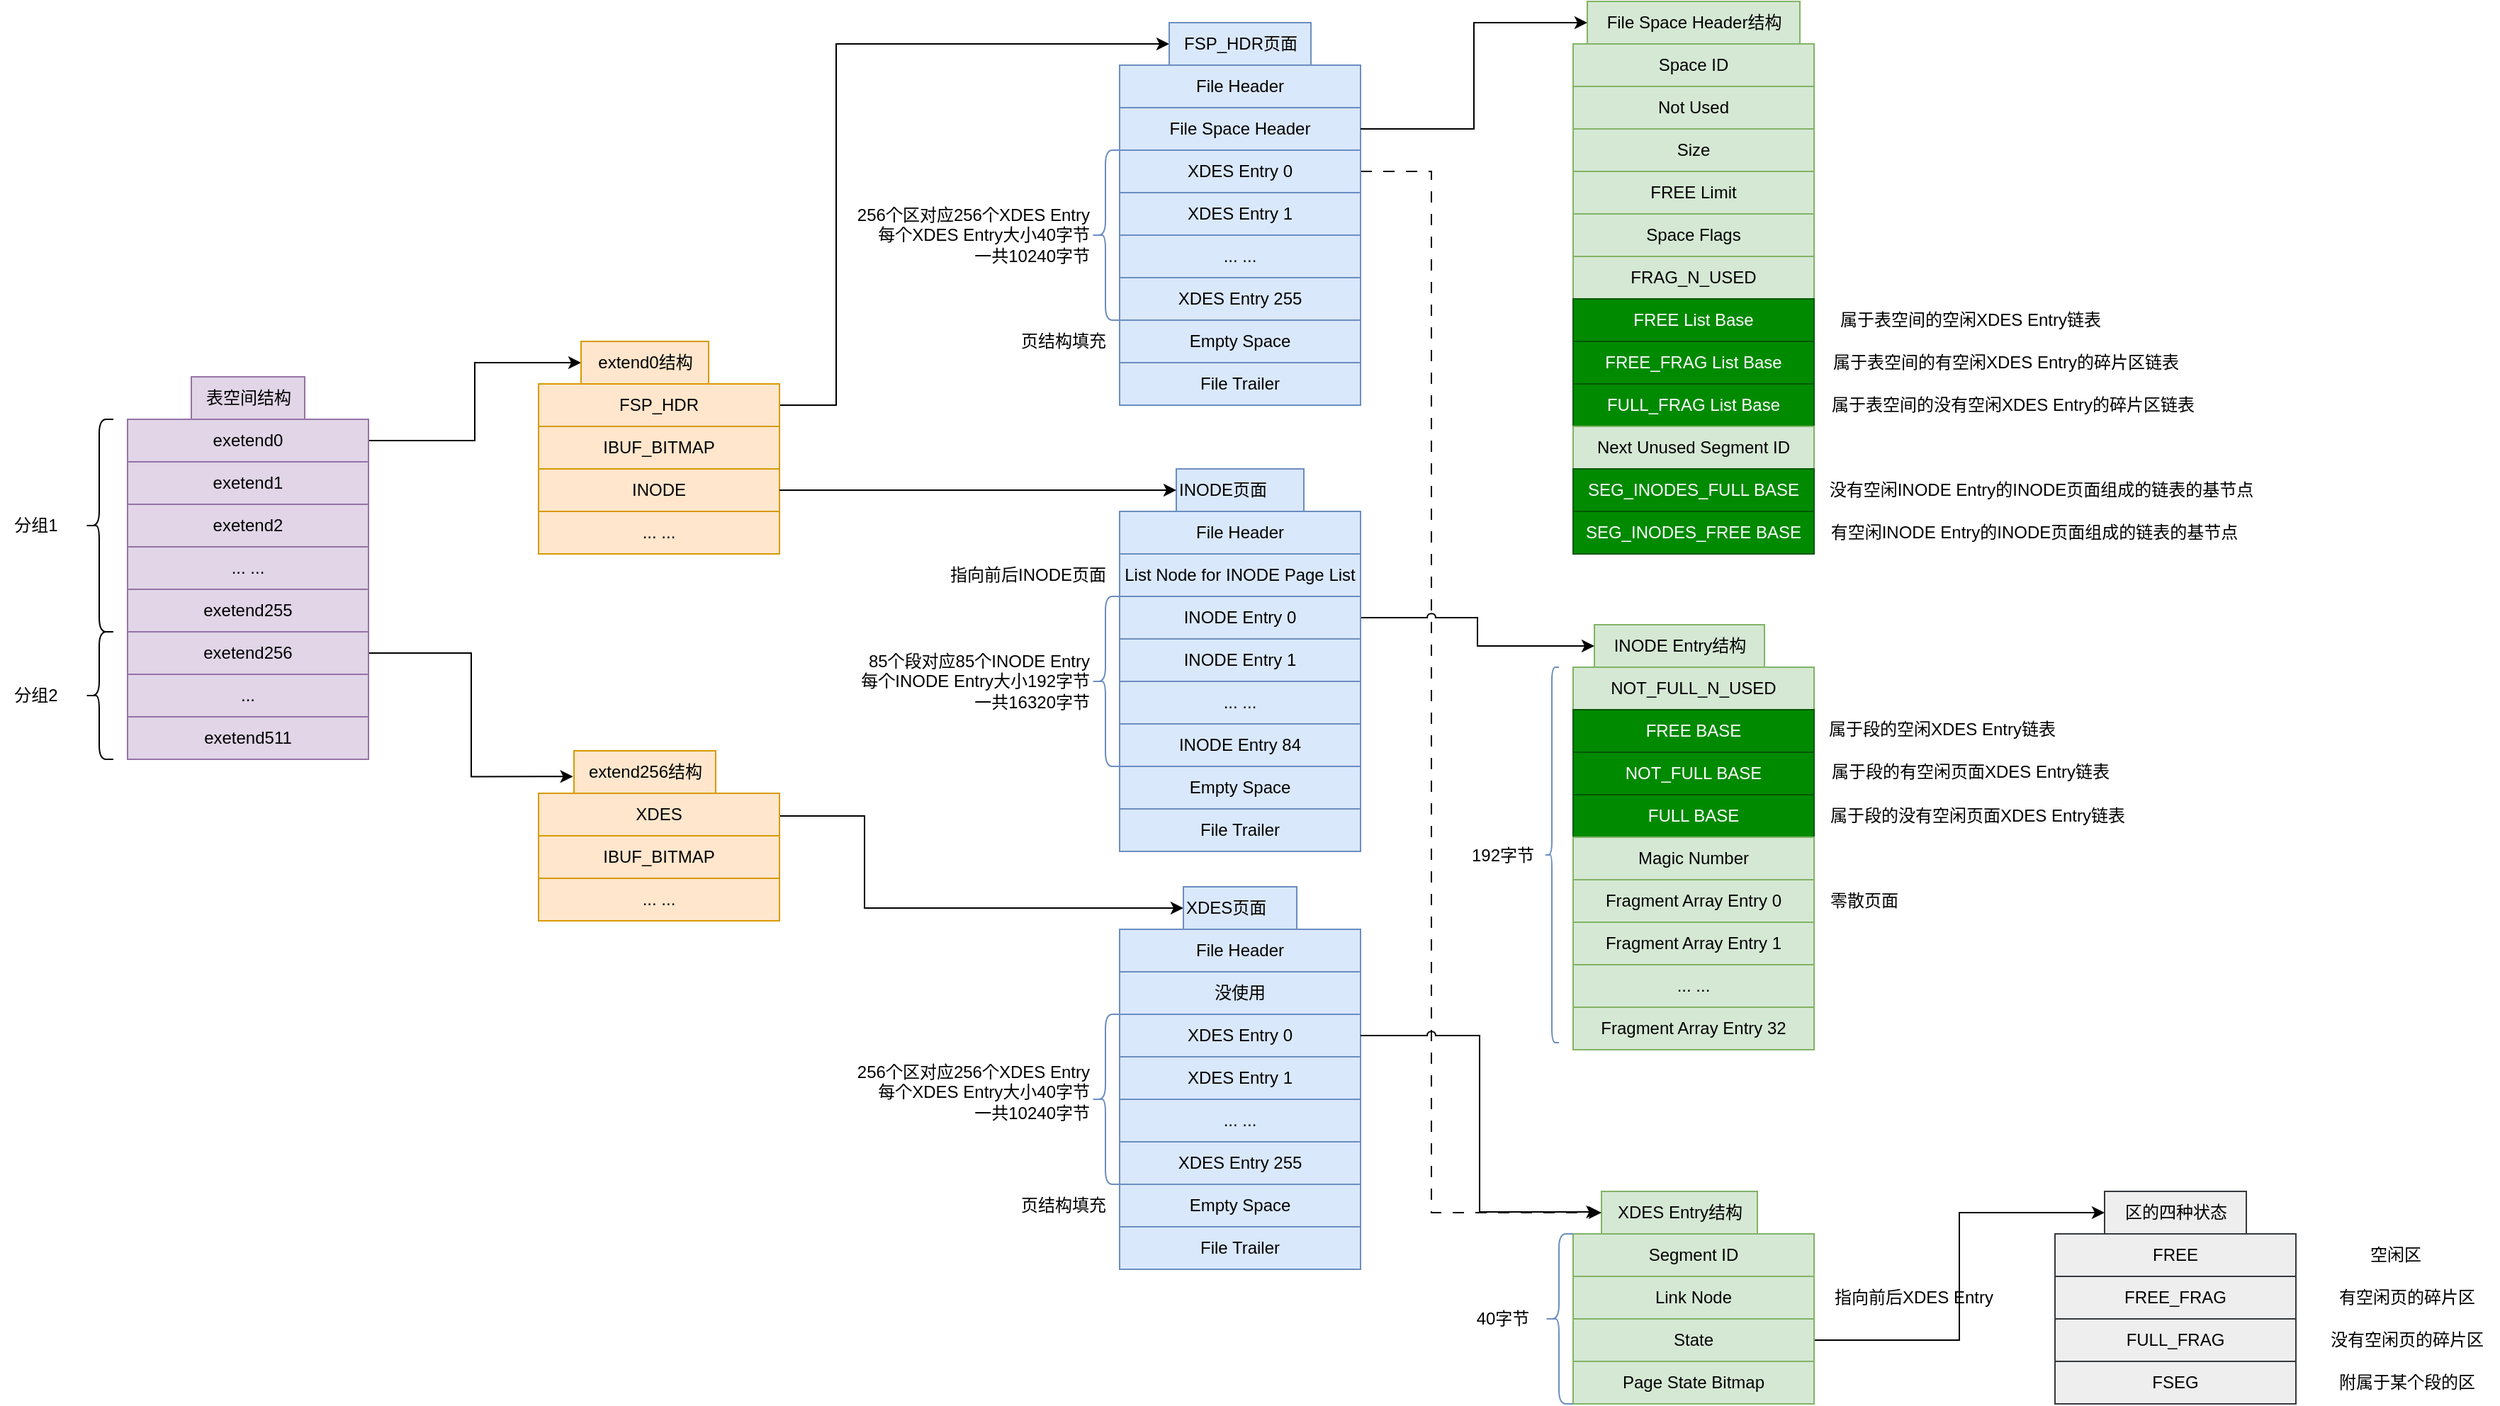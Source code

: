 <mxfile version="28.0.4">
  <diagram name="第 1 页" id="rgwFNiHghhANI89tVdpM">
    <mxGraphModel dx="1570" dy="1725" grid="1" gridSize="10" guides="1" tooltips="1" connect="1" arrows="1" fold="1" page="1" pageScale="1" pageWidth="827" pageHeight="1169" math="0" shadow="0">
      <root>
        <mxCell id="0" />
        <mxCell id="1" parent="0" />
        <mxCell id="EhMjkwyOG2z3wr5U3yRt-1" value="" style="edgeStyle=elbowEdgeStyle;rounded=0;orthogonalLoop=1;jettySize=auto;html=1;" edge="1" parent="1" source="EhMjkwyOG2z3wr5U3yRt-2" target="EhMjkwyOG2z3wr5U3yRt-20">
          <mxGeometry relative="1" as="geometry">
            <mxPoint x="780" y="210" as="targetPoint" />
          </mxGeometry>
        </mxCell>
        <mxCell id="EhMjkwyOG2z3wr5U3yRt-2" value="&lt;font&gt;exetend0&lt;/font&gt;" style="rounded=0;whiteSpace=wrap;html=1;hachureGap=4;fontFamily=Helvetica;labelBackgroundColor=none;fillColor=#e1d5e7;strokeColor=#9673a6;" vertex="1" parent="1">
          <mxGeometry x="520" y="230" width="170" height="30" as="geometry" />
        </mxCell>
        <mxCell id="EhMjkwyOG2z3wr5U3yRt-3" value="exetend1" style="rounded=0;whiteSpace=wrap;html=1;hachureGap=4;fontFamily=Helvetica;labelBackgroundColor=none;fillColor=#e1d5e7;strokeColor=#9673a6;" vertex="1" parent="1">
          <mxGeometry x="520" y="260" width="170" height="30" as="geometry" />
        </mxCell>
        <mxCell id="EhMjkwyOG2z3wr5U3yRt-4" value="exetend2" style="rounded=0;whiteSpace=wrap;html=1;hachureGap=4;fontFamily=Helvetica;labelBackgroundColor=none;fillColor=#e1d5e7;strokeColor=#9673a6;" vertex="1" parent="1">
          <mxGeometry x="520" y="290" width="170" height="30" as="geometry" />
        </mxCell>
        <mxCell id="EhMjkwyOG2z3wr5U3yRt-5" value="... ..." style="rounded=0;whiteSpace=wrap;html=1;hachureGap=4;fontFamily=Helvetica;labelBackgroundColor=none;fillColor=#e1d5e7;strokeColor=#9673a6;" vertex="1" parent="1">
          <mxGeometry x="520" y="320" width="170" height="30" as="geometry" />
        </mxCell>
        <mxCell id="EhMjkwyOG2z3wr5U3yRt-6" value="exetend255" style="rounded=0;whiteSpace=wrap;html=1;hachureGap=4;fontFamily=Helvetica;labelBackgroundColor=none;fillColor=#e1d5e7;strokeColor=#9673a6;" vertex="1" parent="1">
          <mxGeometry x="520" y="350" width="170" height="30" as="geometry" />
        </mxCell>
        <mxCell id="EhMjkwyOG2z3wr5U3yRt-7" style="edgeStyle=orthogonalEdgeStyle;rounded=0;orthogonalLoop=1;jettySize=auto;html=1;entryX=-0.007;entryY=0.605;entryDx=0;entryDy=0;entryPerimeter=0;" edge="1" parent="1" source="EhMjkwyOG2z3wr5U3yRt-8" target="EhMjkwyOG2z3wr5U3yRt-25">
          <mxGeometry relative="1" as="geometry" />
        </mxCell>
        <mxCell id="EhMjkwyOG2z3wr5U3yRt-8" value="exetend256" style="rounded=0;whiteSpace=wrap;html=1;hachureGap=4;fontFamily=Helvetica;labelBackgroundColor=none;fillColor=#e1d5e7;strokeColor=#9673a6;" vertex="1" parent="1">
          <mxGeometry x="520" y="380" width="170" height="30" as="geometry" />
        </mxCell>
        <mxCell id="EhMjkwyOG2z3wr5U3yRt-9" value="..." style="rounded=0;whiteSpace=wrap;html=1;hachureGap=4;fontFamily=Helvetica;labelBackgroundColor=none;fillColor=#e1d5e7;strokeColor=#9673a6;" vertex="1" parent="1">
          <mxGeometry x="520" y="410" width="170" height="30" as="geometry" />
        </mxCell>
        <mxCell id="EhMjkwyOG2z3wr5U3yRt-10" value="exetend511" style="rounded=0;whiteSpace=wrap;html=1;hachureGap=4;fontFamily=Helvetica;labelBackgroundColor=none;fillColor=#e1d5e7;strokeColor=#9673a6;" vertex="1" parent="1">
          <mxGeometry x="520" y="440" width="170" height="30" as="geometry" />
        </mxCell>
        <mxCell id="EhMjkwyOG2z3wr5U3yRt-11" value="" style="shape=curlyBracket;whiteSpace=wrap;html=1;rounded=1;labelPosition=left;verticalLabelPosition=middle;align=right;verticalAlign=middle;" vertex="1" parent="1">
          <mxGeometry x="490" y="230" width="20" height="150" as="geometry" />
        </mxCell>
        <mxCell id="EhMjkwyOG2z3wr5U3yRt-12" value="分组1" style="text;html=1;align=center;verticalAlign=middle;resizable=0;points=[];autosize=1;strokeColor=none;fillColor=none;" vertex="1" parent="1">
          <mxGeometry x="430" y="290" width="50" height="30" as="geometry" />
        </mxCell>
        <mxCell id="EhMjkwyOG2z3wr5U3yRt-13" value="" style="shape=curlyBracket;whiteSpace=wrap;html=1;rounded=1;labelPosition=left;verticalLabelPosition=middle;align=right;verticalAlign=middle;" vertex="1" parent="1">
          <mxGeometry x="490" y="380" width="20" height="90" as="geometry" />
        </mxCell>
        <mxCell id="EhMjkwyOG2z3wr5U3yRt-14" value="分组2" style="text;html=1;align=center;verticalAlign=middle;resizable=0;points=[];autosize=1;strokeColor=none;fillColor=none;" vertex="1" parent="1">
          <mxGeometry x="430" y="410" width="50" height="30" as="geometry" />
        </mxCell>
        <mxCell id="EhMjkwyOG2z3wr5U3yRt-15" style="rounded=0;orthogonalLoop=1;jettySize=auto;html=1;edgeStyle=elbowEdgeStyle;exitX=1;exitY=0.5;exitDx=0;exitDy=0;" edge="1" parent="1" source="EhMjkwyOG2z3wr5U3yRt-16" target="EhMjkwyOG2z3wr5U3yRt-49">
          <mxGeometry relative="1" as="geometry">
            <mxPoint x="990" y="130" as="sourcePoint" />
            <Array as="points">
              <mxPoint x="1020" y="90" />
            </Array>
          </mxGeometry>
        </mxCell>
        <mxCell id="EhMjkwyOG2z3wr5U3yRt-16" value="&lt;font&gt;FSP_HDR&lt;/font&gt;" style="rounded=0;whiteSpace=wrap;html=1;hachureGap=4;fontFamily=Helvetica;labelBackgroundColor=none;fillColor=#ffe6cc;strokeColor=#d79b00;" vertex="1" parent="1">
          <mxGeometry x="810" y="205" width="170" height="30" as="geometry" />
        </mxCell>
        <mxCell id="EhMjkwyOG2z3wr5U3yRt-17" value="IBUF_BITMAP" style="rounded=0;whiteSpace=wrap;html=1;hachureGap=4;fontFamily=Helvetica;labelBackgroundColor=none;fillColor=#ffe6cc;strokeColor=#d79b00;" vertex="1" parent="1">
          <mxGeometry x="810" y="235" width="170" height="30" as="geometry" />
        </mxCell>
        <mxCell id="EhMjkwyOG2z3wr5U3yRt-18" value="INODE" style="rounded=0;whiteSpace=wrap;html=1;hachureGap=4;fontFamily=Helvetica;labelBackgroundColor=none;fillColor=#ffe6cc;strokeColor=#d79b00;" vertex="1" parent="1">
          <mxGeometry x="810" y="265" width="170" height="30" as="geometry" />
        </mxCell>
        <mxCell id="EhMjkwyOG2z3wr5U3yRt-19" value="... ..." style="rounded=0;whiteSpace=wrap;html=1;hachureGap=4;fontFamily=Helvetica;labelBackgroundColor=none;fillColor=#ffe6cc;strokeColor=#d79b00;" vertex="1" parent="1">
          <mxGeometry x="810" y="295" width="170" height="30" as="geometry" />
        </mxCell>
        <mxCell id="EhMjkwyOG2z3wr5U3yRt-20" value="extend0结构" style="text;html=1;align=center;verticalAlign=middle;resizable=0;points=[];autosize=1;strokeColor=#d79b00;fillColor=#ffe6cc;" vertex="1" parent="1">
          <mxGeometry x="840" y="175" width="90" height="30" as="geometry" />
        </mxCell>
        <mxCell id="EhMjkwyOG2z3wr5U3yRt-21" value="表空间结构" style="text;html=1;align=center;verticalAlign=middle;resizable=0;points=[];autosize=1;strokeColor=#9673a6;fillColor=#e1d5e7;" vertex="1" parent="1">
          <mxGeometry x="565" y="200" width="80" height="30" as="geometry" />
        </mxCell>
        <mxCell id="EhMjkwyOG2z3wr5U3yRt-82" style="edgeStyle=orthogonalEdgeStyle;rounded=0;orthogonalLoop=1;jettySize=auto;html=1;exitX=1;exitY=0.5;exitDx=0;exitDy=0;" edge="1" parent="1" source="EhMjkwyOG2z3wr5U3yRt-22" target="EhMjkwyOG2z3wr5U3yRt-75">
          <mxGeometry relative="1" as="geometry">
            <Array as="points">
              <mxPoint x="1040" y="510" />
              <mxPoint x="1040" y="575" />
            </Array>
          </mxGeometry>
        </mxCell>
        <mxCell id="EhMjkwyOG2z3wr5U3yRt-22" value="&lt;font&gt;XDES&lt;/font&gt;" style="rounded=0;whiteSpace=wrap;html=1;hachureGap=4;fontFamily=Helvetica;labelBackgroundColor=none;fillColor=#ffe6cc;strokeColor=#d79b00;" vertex="1" parent="1">
          <mxGeometry x="810" y="494" width="170" height="30" as="geometry" />
        </mxCell>
        <mxCell id="EhMjkwyOG2z3wr5U3yRt-23" value="IBUF_BITMAP" style="rounded=0;whiteSpace=wrap;html=1;hachureGap=4;fontFamily=Helvetica;labelBackgroundColor=none;fillColor=#ffe6cc;strokeColor=#d79b00;" vertex="1" parent="1">
          <mxGeometry x="810" y="524" width="170" height="30" as="geometry" />
        </mxCell>
        <mxCell id="EhMjkwyOG2z3wr5U3yRt-24" value="... ..." style="rounded=0;whiteSpace=wrap;html=1;hachureGap=4;fontFamily=Helvetica;labelBackgroundColor=none;fillColor=#ffe6cc;strokeColor=#d79b00;" vertex="1" parent="1">
          <mxGeometry x="810" y="554" width="170" height="30" as="geometry" />
        </mxCell>
        <mxCell id="EhMjkwyOG2z3wr5U3yRt-25" value="extend256结构" style="text;html=1;align=center;verticalAlign=middle;resizable=0;points=[];autosize=1;strokeColor=#d79b00;fillColor=#ffe6cc;" vertex="1" parent="1">
          <mxGeometry x="835" y="464" width="100" height="30" as="geometry" />
        </mxCell>
        <mxCell id="EhMjkwyOG2z3wr5U3yRt-26" value="Segment ID" style="rounded=0;whiteSpace=wrap;html=1;hachureGap=4;fontFamily=Helvetica;labelBackgroundColor=none;fillColor=#d5e8d4;strokeColor=#82b366;" vertex="1" parent="1">
          <mxGeometry x="1540" y="805" width="170" height="30" as="geometry" />
        </mxCell>
        <mxCell id="EhMjkwyOG2z3wr5U3yRt-27" value="Link Node" style="rounded=0;whiteSpace=wrap;html=1;hachureGap=4;fontFamily=Helvetica;labelBackgroundColor=none;fillColor=#d5e8d4;strokeColor=#82b366;" vertex="1" parent="1">
          <mxGeometry x="1540" y="835" width="170" height="30" as="geometry" />
        </mxCell>
        <mxCell id="EhMjkwyOG2z3wr5U3yRt-118" style="edgeStyle=elbowEdgeStyle;shape=connector;rounded=0;orthogonalLoop=1;jettySize=auto;html=1;strokeColor=default;align=center;verticalAlign=middle;fontFamily=Helvetica;fontSize=11;fontColor=default;labelBackgroundColor=default;endArrow=classic;" edge="1" parent="1" source="EhMjkwyOG2z3wr5U3yRt-28" target="EhMjkwyOG2z3wr5U3yRt-124">
          <mxGeometry relative="1" as="geometry">
            <mxPoint x="1840.0" y="880" as="targetPoint" />
          </mxGeometry>
        </mxCell>
        <mxCell id="EhMjkwyOG2z3wr5U3yRt-28" value="State" style="rounded=0;whiteSpace=wrap;html=1;hachureGap=4;fontFamily=Helvetica;labelBackgroundColor=none;fillColor=#d5e8d4;strokeColor=#82b366;" vertex="1" parent="1">
          <mxGeometry x="1540" y="865" width="170" height="30" as="geometry" />
        </mxCell>
        <mxCell id="EhMjkwyOG2z3wr5U3yRt-29" value="XDES Entry结构" style="text;html=1;align=center;verticalAlign=middle;resizable=0;points=[];autosize=1;strokeColor=#82b366;fillColor=#d5e8d4;" vertex="1" parent="1">
          <mxGeometry x="1560" y="775" width="110" height="30" as="geometry" />
        </mxCell>
        <mxCell id="EhMjkwyOG2z3wr5U3yRt-30" value="Page State Bitmap" style="rounded=0;whiteSpace=wrap;html=1;hachureGap=4;fontFamily=Helvetica;labelBackgroundColor=none;fillColor=#d5e8d4;strokeColor=#82b366;" vertex="1" parent="1">
          <mxGeometry x="1540" y="895" width="170" height="30" as="geometry" />
        </mxCell>
        <mxCell id="EhMjkwyOG2z3wr5U3yRt-31" value="指向前后XDES Entry" style="text;html=1;align=center;verticalAlign=middle;resizable=0;points=[];autosize=1;strokeColor=none;fillColor=none;" vertex="1" parent="1">
          <mxGeometry x="1710" y="835" width="140" height="30" as="geometry" />
        </mxCell>
        <mxCell id="EhMjkwyOG2z3wr5U3yRt-32" value="NOT_FULL_N_USED" style="rounded=0;whiteSpace=wrap;html=1;hachureGap=4;fontFamily=Helvetica;labelBackgroundColor=none;fillColor=#d5e8d4;strokeColor=#82b366;" vertex="1" parent="1">
          <mxGeometry x="1540" y="405" width="170" height="30" as="geometry" />
        </mxCell>
        <mxCell id="EhMjkwyOG2z3wr5U3yRt-33" value="FREE BASE" style="rounded=0;whiteSpace=wrap;html=1;hachureGap=4;fontFamily=Helvetica;labelBackgroundColor=none;fillColor=#008a00;strokeColor=#005700;fontColor=#ffffff;" vertex="1" parent="1">
          <mxGeometry x="1540" y="435" width="170" height="30" as="geometry" />
        </mxCell>
        <mxCell id="EhMjkwyOG2z3wr5U3yRt-34" value="NOT_FULL BASE" style="rounded=0;whiteSpace=wrap;html=1;hachureGap=4;fontFamily=Helvetica;labelBackgroundColor=none;fillColor=#008a00;strokeColor=#005700;fontColor=#ffffff;" vertex="1" parent="1">
          <mxGeometry x="1540" y="465" width="170" height="30" as="geometry" />
        </mxCell>
        <mxCell id="EhMjkwyOG2z3wr5U3yRt-35" value="INODE Entry结构" style="text;html=1;align=center;verticalAlign=middle;resizable=0;points=[];autosize=1;strokeColor=#82b366;fillColor=#d5e8d4;" vertex="1" parent="1">
          <mxGeometry x="1555" y="375" width="120" height="30" as="geometry" />
        </mxCell>
        <mxCell id="EhMjkwyOG2z3wr5U3yRt-36" value="FULL BASE" style="rounded=0;whiteSpace=wrap;html=1;hachureGap=4;fontFamily=Helvetica;labelBackgroundColor=none;fillColor=#008a00;strokeColor=#005700;fontColor=#ffffff;" vertex="1" parent="1">
          <mxGeometry x="1540" y="495" width="170" height="30" as="geometry" />
        </mxCell>
        <mxCell id="EhMjkwyOG2z3wr5U3yRt-37" value="指向前后INODE页面" style="text;html=1;align=center;verticalAlign=middle;resizable=0;points=[];autosize=1;strokeColor=none;fillColor=none;" vertex="1" parent="1">
          <mxGeometry x="1090" y="325" width="130" height="30" as="geometry" />
        </mxCell>
        <mxCell id="EhMjkwyOG2z3wr5U3yRt-38" value="Magic Number" style="rounded=0;whiteSpace=wrap;html=1;hachureGap=4;fontFamily=Helvetica;labelBackgroundColor=none;fillColor=#d5e8d4;strokeColor=#82b366;" vertex="1" parent="1">
          <mxGeometry x="1540" y="525" width="170" height="30" as="geometry" />
        </mxCell>
        <mxCell id="EhMjkwyOG2z3wr5U3yRt-39" value="Fragment Array Entry 0" style="rounded=0;whiteSpace=wrap;html=1;hachureGap=4;fontFamily=Helvetica;labelBackgroundColor=none;fillColor=#d5e8d4;strokeColor=#82b366;" vertex="1" parent="1">
          <mxGeometry x="1540" y="555" width="170" height="30" as="geometry" />
        </mxCell>
        <mxCell id="EhMjkwyOG2z3wr5U3yRt-40" value="Fragment Array Entry 1" style="rounded=0;whiteSpace=wrap;html=1;hachureGap=4;fontFamily=Helvetica;labelBackgroundColor=none;fillColor=#d5e8d4;strokeColor=#82b366;" vertex="1" parent="1">
          <mxGeometry x="1540" y="585" width="170" height="30" as="geometry" />
        </mxCell>
        <mxCell id="EhMjkwyOG2z3wr5U3yRt-41" value="... ..." style="rounded=0;whiteSpace=wrap;html=1;hachureGap=4;fontFamily=Helvetica;labelBackgroundColor=none;fillColor=#d5e8d4;strokeColor=#82b366;" vertex="1" parent="1">
          <mxGeometry x="1540" y="615" width="170" height="30" as="geometry" />
        </mxCell>
        <mxCell id="EhMjkwyOG2z3wr5U3yRt-42" value="Fragment Array Entry 32" style="rounded=0;whiteSpace=wrap;html=1;hachureGap=4;fontFamily=Helvetica;labelBackgroundColor=none;fillColor=#d5e8d4;strokeColor=#82b366;" vertex="1" parent="1">
          <mxGeometry x="1540" y="645" width="170" height="30" as="geometry" />
        </mxCell>
        <mxCell id="EhMjkwyOG2z3wr5U3yRt-43" value="零散页面" style="text;html=1;align=center;verticalAlign=middle;resizable=0;points=[];autosize=1;strokeColor=none;fillColor=none;" vertex="1" parent="1">
          <mxGeometry x="1710" y="555" width="70" height="30" as="geometry" />
        </mxCell>
        <mxCell id="EhMjkwyOG2z3wr5U3yRt-44" value="File Header" style="rounded=0;whiteSpace=wrap;html=1;hachureGap=4;fontFamily=Helvetica;labelBackgroundColor=none;fillColor=#dae8fc;strokeColor=#6c8ebf;" vertex="1" parent="1">
          <mxGeometry x="1220" y="-20" width="170" height="30" as="geometry" />
        </mxCell>
        <mxCell id="EhMjkwyOG2z3wr5U3yRt-45" value="File Space Header" style="rounded=0;whiteSpace=wrap;html=1;hachureGap=4;fontFamily=Helvetica;labelBackgroundColor=none;fillColor=#dae8fc;strokeColor=#6c8ebf;" vertex="1" parent="1">
          <mxGeometry x="1220" y="10" width="170" height="30" as="geometry" />
        </mxCell>
        <mxCell id="EhMjkwyOG2z3wr5U3yRt-108" style="edgeStyle=elbowEdgeStyle;shape=connector;rounded=0;orthogonalLoop=1;jettySize=auto;html=1;strokeColor=default;align=center;verticalAlign=middle;fontFamily=Helvetica;fontSize=11;fontColor=default;labelBackgroundColor=default;endArrow=classic;jumpStyle=arc;dashed=1;dashPattern=8 8;" edge="1" parent="1" source="EhMjkwyOG2z3wr5U3yRt-46">
          <mxGeometry relative="1" as="geometry">
            <mxPoint x="1560.0" y="790.0" as="targetPoint" />
            <Array as="points">
              <mxPoint x="1440" y="430" />
            </Array>
          </mxGeometry>
        </mxCell>
        <mxCell id="EhMjkwyOG2z3wr5U3yRt-46" value="&lt;span style=&quot;text-wrap-mode: nowrap;&quot;&gt;XDES Entry 0&lt;/span&gt;" style="rounded=0;whiteSpace=wrap;html=1;hachureGap=4;fontFamily=Helvetica;labelBackgroundColor=none;fillColor=#dae8fc;strokeColor=#6c8ebf;" vertex="1" parent="1">
          <mxGeometry x="1220" y="40" width="170" height="30" as="geometry" />
        </mxCell>
        <mxCell id="EhMjkwyOG2z3wr5U3yRt-47" value="&lt;span style=&quot;text-wrap-mode: nowrap;&quot;&gt;XDES Entry 1&lt;/span&gt;" style="rounded=0;whiteSpace=wrap;html=1;hachureGap=4;fontFamily=Helvetica;labelBackgroundColor=none;fillColor=#dae8fc;strokeColor=#6c8ebf;" vertex="1" parent="1">
          <mxGeometry x="1220" y="70" width="170" height="30" as="geometry" />
        </mxCell>
        <mxCell id="EhMjkwyOG2z3wr5U3yRt-48" value="... ..." style="rounded=0;whiteSpace=wrap;html=1;hachureGap=4;fontFamily=Helvetica;labelBackgroundColor=none;fillColor=#dae8fc;strokeColor=#6c8ebf;" vertex="1" parent="1">
          <mxGeometry x="1220" y="100" width="170" height="30" as="geometry" />
        </mxCell>
        <mxCell id="EhMjkwyOG2z3wr5U3yRt-49" value="FSP_HDR页面" style="text;html=1;align=center;verticalAlign=middle;resizable=0;points=[];autosize=1;strokeColor=#6c8ebf;fillColor=#dae8fc;" vertex="1" parent="1">
          <mxGeometry x="1255" y="-50" width="100" height="30" as="geometry" />
        </mxCell>
        <mxCell id="EhMjkwyOG2z3wr5U3yRt-50" value="&lt;span style=&quot;text-wrap-mode: nowrap;&quot;&gt;XDES Entry 255&lt;/span&gt;" style="rounded=0;whiteSpace=wrap;html=1;hachureGap=4;fontFamily=Helvetica;labelBackgroundColor=none;fillColor=#dae8fc;strokeColor=#6c8ebf;" vertex="1" parent="1">
          <mxGeometry x="1220" y="130" width="170" height="30" as="geometry" />
        </mxCell>
        <mxCell id="EhMjkwyOG2z3wr5U3yRt-51" value="" style="shape=curlyBracket;whiteSpace=wrap;html=1;rounded=1;labelPosition=left;verticalLabelPosition=middle;align=right;verticalAlign=middle;rotation=0;fillColor=#dae8fc;strokeColor=#6c8ebf;" vertex="1" parent="1">
          <mxGeometry x="1200" y="40" width="20" height="120" as="geometry" />
        </mxCell>
        <mxCell id="EhMjkwyOG2z3wr5U3yRt-52" value="256个区对应256个XDES Entry&lt;br&gt;每个XDES Entry大小40字节&lt;br&gt;一共10240字节" style="text;html=1;align=right;verticalAlign=middle;resizable=0;points=[];autosize=1;strokeColor=none;fillColor=none;" vertex="1" parent="1">
          <mxGeometry x="1010" y="70" width="190" height="60" as="geometry" />
        </mxCell>
        <mxCell id="EhMjkwyOG2z3wr5U3yRt-53" value="&lt;span style=&quot;text-wrap-mode: nowrap;&quot;&gt;Empty Space&lt;/span&gt;" style="rounded=0;whiteSpace=wrap;html=1;hachureGap=4;fontFamily=Helvetica;labelBackgroundColor=none;fillColor=#dae8fc;strokeColor=#6c8ebf;" vertex="1" parent="1">
          <mxGeometry x="1220" y="160" width="170" height="30" as="geometry" />
        </mxCell>
        <mxCell id="EhMjkwyOG2z3wr5U3yRt-54" value="File Trailer" style="rounded=0;whiteSpace=wrap;html=1;hachureGap=4;fontFamily=Helvetica;labelBackgroundColor=none;fillColor=#dae8fc;strokeColor=#6c8ebf;" vertex="1" parent="1">
          <mxGeometry x="1220" y="190" width="170" height="30" as="geometry" />
        </mxCell>
        <mxCell id="EhMjkwyOG2z3wr5U3yRt-55" value="页结构填充" style="text;html=1;align=center;verticalAlign=middle;resizable=0;points=[];autosize=1;strokeColor=none;fillColor=none;" vertex="1" parent="1">
          <mxGeometry x="1140" y="160" width="80" height="30" as="geometry" />
        </mxCell>
        <mxCell id="EhMjkwyOG2z3wr5U3yRt-56" value="Space ID" style="rounded=0;whiteSpace=wrap;html=1;hachureGap=4;fontFamily=Helvetica;labelBackgroundColor=none;fillColor=#d5e8d4;strokeColor=#82b366;" vertex="1" parent="1">
          <mxGeometry x="1540" y="-35" width="170" height="30" as="geometry" />
        </mxCell>
        <mxCell id="EhMjkwyOG2z3wr5U3yRt-57" value="Not Used" style="rounded=0;whiteSpace=wrap;html=1;hachureGap=4;fontFamily=Helvetica;labelBackgroundColor=none;fillColor=#d5e8d4;strokeColor=#82b366;" vertex="1" parent="1">
          <mxGeometry x="1540" y="-5" width="170" height="30" as="geometry" />
        </mxCell>
        <mxCell id="EhMjkwyOG2z3wr5U3yRt-58" value="&lt;span style=&quot;text-wrap-mode: nowrap;&quot;&gt;Size&lt;/span&gt;" style="rounded=0;whiteSpace=wrap;html=1;hachureGap=4;fontFamily=Helvetica;labelBackgroundColor=none;fillColor=#d5e8d4;strokeColor=#82b366;" vertex="1" parent="1">
          <mxGeometry x="1540" y="25" width="170" height="30" as="geometry" />
        </mxCell>
        <mxCell id="EhMjkwyOG2z3wr5U3yRt-59" value="FREE Limit" style="rounded=0;whiteSpace=wrap;html=1;hachureGap=4;fontFamily=Helvetica;labelBackgroundColor=none;fillColor=#d5e8d4;strokeColor=#82b366;" vertex="1" parent="1">
          <mxGeometry x="1540" y="55" width="170" height="30" as="geometry" />
        </mxCell>
        <mxCell id="EhMjkwyOG2z3wr5U3yRt-60" value="Space Flags" style="rounded=0;whiteSpace=wrap;html=1;hachureGap=4;fontFamily=Helvetica;labelBackgroundColor=none;fillColor=#d5e8d4;strokeColor=#82b366;" vertex="1" parent="1">
          <mxGeometry x="1540" y="85" width="170" height="30" as="geometry" />
        </mxCell>
        <mxCell id="EhMjkwyOG2z3wr5U3yRt-61" value="File Space Header结构" style="text;html=1;align=center;verticalAlign=middle;resizable=0;points=[];autosize=1;strokeColor=#82b366;fillColor=#d5e8d4;" vertex="1" parent="1">
          <mxGeometry x="1550" y="-65" width="150" height="30" as="geometry" />
        </mxCell>
        <mxCell id="EhMjkwyOG2z3wr5U3yRt-62" value="FRAG_N_USED" style="rounded=0;whiteSpace=wrap;html=1;hachureGap=4;fontFamily=Helvetica;labelBackgroundColor=none;fillColor=#d5e8d4;strokeColor=#82b366;" vertex="1" parent="1">
          <mxGeometry x="1540" y="115" width="170" height="30" as="geometry" />
        </mxCell>
        <mxCell id="EhMjkwyOG2z3wr5U3yRt-63" value="FREE List Base" style="rounded=0;whiteSpace=wrap;html=1;hachureGap=4;fontFamily=Helvetica;labelBackgroundColor=none;fillColor=#008a00;strokeColor=#005700;fontColor=#ffffff;" vertex="1" parent="1">
          <mxGeometry x="1540" y="145" width="170" height="30" as="geometry" />
        </mxCell>
        <mxCell id="EhMjkwyOG2z3wr5U3yRt-64" value="FREE_FRAG List Base" style="rounded=0;whiteSpace=wrap;html=1;hachureGap=4;fontFamily=Helvetica;labelBackgroundColor=none;fillColor=#008a00;strokeColor=#005700;fontColor=#ffffff;" vertex="1" parent="1">
          <mxGeometry x="1540" y="175" width="170" height="30" as="geometry" />
        </mxCell>
        <mxCell id="EhMjkwyOG2z3wr5U3yRt-65" style="edgeStyle=elbowEdgeStyle;rounded=0;orthogonalLoop=1;jettySize=auto;html=1;exitX=1;exitY=0.5;exitDx=0;exitDy=0;" edge="1" parent="1" source="EhMjkwyOG2z3wr5U3yRt-45" target="EhMjkwyOG2z3wr5U3yRt-61">
          <mxGeometry relative="1" as="geometry">
            <mxPoint x="1520" y="-30" as="targetPoint" />
          </mxGeometry>
        </mxCell>
        <mxCell id="EhMjkwyOG2z3wr5U3yRt-66" value="FULL_FRAG List Base" style="rounded=0;whiteSpace=wrap;html=1;hachureGap=4;fontFamily=Helvetica;labelBackgroundColor=none;fillColor=#008a00;strokeColor=#005700;fontColor=#ffffff;" vertex="1" parent="1">
          <mxGeometry x="1540" y="205" width="170" height="30" as="geometry" />
        </mxCell>
        <mxCell id="EhMjkwyOG2z3wr5U3yRt-67" value="Next Unused Segment ID" style="rounded=0;whiteSpace=wrap;html=1;hachureGap=4;fontFamily=Helvetica;labelBackgroundColor=none;fillColor=#d5e8d4;strokeColor=#82b366;" vertex="1" parent="1">
          <mxGeometry x="1540" y="235" width="170" height="30" as="geometry" />
        </mxCell>
        <mxCell id="EhMjkwyOG2z3wr5U3yRt-68" value="SEG_INODES_FULL BASE" style="rounded=0;whiteSpace=wrap;html=1;hachureGap=4;fontFamily=Helvetica;labelBackgroundColor=none;fillColor=#008a00;strokeColor=#005700;fontColor=#ffffff;" vertex="1" parent="1">
          <mxGeometry x="1540" y="265" width="170" height="30" as="geometry" />
        </mxCell>
        <mxCell id="EhMjkwyOG2z3wr5U3yRt-69" value="SEG_INODES_FREE BASE" style="rounded=0;whiteSpace=wrap;html=1;hachureGap=4;fontFamily=Helvetica;labelBackgroundColor=none;fillColor=#008a00;strokeColor=#005700;fontColor=#ffffff;" vertex="1" parent="1">
          <mxGeometry x="1540" y="295" width="170" height="30" as="geometry" />
        </mxCell>
        <mxCell id="EhMjkwyOG2z3wr5U3yRt-70" value="File Header" style="rounded=0;whiteSpace=wrap;html=1;hachureGap=4;fontFamily=Helvetica;labelBackgroundColor=none;fillColor=#dae8fc;strokeColor=#6c8ebf;" vertex="1" parent="1">
          <mxGeometry x="1220" y="590" width="170" height="30" as="geometry" />
        </mxCell>
        <mxCell id="EhMjkwyOG2z3wr5U3yRt-71" value="没使用" style="rounded=0;whiteSpace=wrap;html=1;hachureGap=4;fontFamily=Helvetica;labelBackgroundColor=none;fillColor=#dae8fc;strokeColor=#6c8ebf;" vertex="1" parent="1">
          <mxGeometry x="1220" y="620" width="170" height="30" as="geometry" />
        </mxCell>
        <mxCell id="EhMjkwyOG2z3wr5U3yRt-72" value="&lt;span style=&quot;text-wrap-mode: nowrap;&quot;&gt;XDES Entry 0&lt;/span&gt;" style="rounded=0;whiteSpace=wrap;html=1;hachureGap=4;fontFamily=Helvetica;labelBackgroundColor=none;fillColor=#dae8fc;strokeColor=#6c8ebf;" vertex="1" parent="1">
          <mxGeometry x="1220" y="650" width="170" height="30" as="geometry" />
        </mxCell>
        <mxCell id="EhMjkwyOG2z3wr5U3yRt-73" value="&lt;span style=&quot;text-wrap-mode: nowrap;&quot;&gt;XDES Entry 1&lt;/span&gt;" style="rounded=0;whiteSpace=wrap;html=1;hachureGap=4;fontFamily=Helvetica;labelBackgroundColor=none;fillColor=#dae8fc;strokeColor=#6c8ebf;" vertex="1" parent="1">
          <mxGeometry x="1220" y="680" width="170" height="30" as="geometry" />
        </mxCell>
        <mxCell id="EhMjkwyOG2z3wr5U3yRt-74" value="... ..." style="rounded=0;whiteSpace=wrap;html=1;hachureGap=4;fontFamily=Helvetica;labelBackgroundColor=none;fillColor=#dae8fc;strokeColor=#6c8ebf;" vertex="1" parent="1">
          <mxGeometry x="1220" y="710" width="170" height="30" as="geometry" />
        </mxCell>
        <mxCell id="EhMjkwyOG2z3wr5U3yRt-75" value="XDES页面" style="text;html=1;align=left;verticalAlign=middle;resizable=0;points=[];autosize=1;strokeColor=#6c8ebf;fillColor=#dae8fc;" vertex="1" parent="1">
          <mxGeometry x="1265" y="560" width="80" height="30" as="geometry" />
        </mxCell>
        <mxCell id="EhMjkwyOG2z3wr5U3yRt-76" value="&lt;span style=&quot;text-wrap-mode: nowrap;&quot;&gt;XDES Entry 255&lt;/span&gt;" style="rounded=0;whiteSpace=wrap;html=1;hachureGap=4;fontFamily=Helvetica;labelBackgroundColor=none;fillColor=#dae8fc;strokeColor=#6c8ebf;" vertex="1" parent="1">
          <mxGeometry x="1220" y="740" width="170" height="30" as="geometry" />
        </mxCell>
        <mxCell id="EhMjkwyOG2z3wr5U3yRt-77" value="" style="shape=curlyBracket;whiteSpace=wrap;html=1;rounded=1;labelPosition=left;verticalLabelPosition=middle;align=right;verticalAlign=middle;rotation=0;fillColor=#dae8fc;strokeColor=#6c8ebf;" vertex="1" parent="1">
          <mxGeometry x="1200" y="650" width="20" height="120" as="geometry" />
        </mxCell>
        <mxCell id="EhMjkwyOG2z3wr5U3yRt-78" value="256个区对应256个XDES Entry&lt;br&gt;每个XDES Entry大小40字节&lt;br&gt;一共10240字节" style="text;html=1;align=right;verticalAlign=middle;resizable=0;points=[];autosize=1;strokeColor=none;fillColor=none;" vertex="1" parent="1">
          <mxGeometry x="1010" y="675" width="190" height="60" as="geometry" />
        </mxCell>
        <mxCell id="EhMjkwyOG2z3wr5U3yRt-79" value="&lt;span style=&quot;text-wrap-mode: nowrap;&quot;&gt;Empty Space&lt;/span&gt;" style="rounded=0;whiteSpace=wrap;html=1;hachureGap=4;fontFamily=Helvetica;labelBackgroundColor=none;fillColor=#dae8fc;strokeColor=#6c8ebf;" vertex="1" parent="1">
          <mxGeometry x="1220" y="770" width="170" height="30" as="geometry" />
        </mxCell>
        <mxCell id="EhMjkwyOG2z3wr5U3yRt-80" value="File Trailer" style="rounded=0;whiteSpace=wrap;html=1;hachureGap=4;fontFamily=Helvetica;labelBackgroundColor=none;fillColor=#dae8fc;strokeColor=#6c8ebf;" vertex="1" parent="1">
          <mxGeometry x="1220" y="800" width="170" height="30" as="geometry" />
        </mxCell>
        <mxCell id="EhMjkwyOG2z3wr5U3yRt-81" value="页结构填充" style="text;html=1;align=center;verticalAlign=middle;resizable=0;points=[];autosize=1;strokeColor=none;fillColor=none;" vertex="1" parent="1">
          <mxGeometry x="1140" y="770" width="80" height="30" as="geometry" />
        </mxCell>
        <mxCell id="EhMjkwyOG2z3wr5U3yRt-83" value="File Header" style="rounded=0;whiteSpace=wrap;html=1;hachureGap=4;fontFamily=Helvetica;labelBackgroundColor=none;fillColor=#dae8fc;strokeColor=#6c8ebf;" vertex="1" parent="1">
          <mxGeometry x="1220" y="295" width="170" height="30" as="geometry" />
        </mxCell>
        <mxCell id="EhMjkwyOG2z3wr5U3yRt-84" value="List Node for INODE Page List" style="rounded=0;whiteSpace=wrap;html=1;hachureGap=4;fontFamily=Helvetica;labelBackgroundColor=none;fillColor=#dae8fc;strokeColor=#6c8ebf;" vertex="1" parent="1">
          <mxGeometry x="1220" y="325" width="170" height="30" as="geometry" />
        </mxCell>
        <mxCell id="EhMjkwyOG2z3wr5U3yRt-98" style="edgeStyle=elbowEdgeStyle;shape=connector;rounded=0;orthogonalLoop=1;jettySize=auto;html=1;strokeColor=default;align=center;verticalAlign=middle;fontFamily=Helvetica;fontSize=11;fontColor=default;labelBackgroundColor=default;endArrow=classic;jumpStyle=arc;" edge="1" parent="1" source="EhMjkwyOG2z3wr5U3yRt-85" target="EhMjkwyOG2z3wr5U3yRt-35">
          <mxGeometry relative="1" as="geometry" />
        </mxCell>
        <mxCell id="EhMjkwyOG2z3wr5U3yRt-85" value="&lt;span style=&quot;text-wrap-mode: nowrap;&quot;&gt;INODE Entry 0&lt;/span&gt;" style="rounded=0;whiteSpace=wrap;html=1;hachureGap=4;fontFamily=Helvetica;labelBackgroundColor=none;fillColor=#dae8fc;strokeColor=#6c8ebf;" vertex="1" parent="1">
          <mxGeometry x="1220" y="355" width="170" height="30" as="geometry" />
        </mxCell>
        <mxCell id="EhMjkwyOG2z3wr5U3yRt-86" value="&lt;span style=&quot;text-wrap-mode: nowrap;&quot;&gt;INODE&lt;/span&gt;&lt;span style=&quot;text-wrap-mode: nowrap;&quot;&gt;&amp;nbsp;Entry 1&lt;/span&gt;" style="rounded=0;whiteSpace=wrap;html=1;hachureGap=4;fontFamily=Helvetica;labelBackgroundColor=none;fillColor=#dae8fc;strokeColor=#6c8ebf;" vertex="1" parent="1">
          <mxGeometry x="1220" y="385" width="170" height="30" as="geometry" />
        </mxCell>
        <mxCell id="EhMjkwyOG2z3wr5U3yRt-87" value="... ..." style="rounded=0;whiteSpace=wrap;html=1;hachureGap=4;fontFamily=Helvetica;labelBackgroundColor=none;fillColor=#dae8fc;strokeColor=#6c8ebf;" vertex="1" parent="1">
          <mxGeometry x="1220" y="415" width="170" height="30" as="geometry" />
        </mxCell>
        <mxCell id="EhMjkwyOG2z3wr5U3yRt-88" value="INODE页面" style="text;html=1;align=left;verticalAlign=middle;resizable=0;points=[];autosize=1;strokeColor=#6c8ebf;fillColor=#dae8fc;" vertex="1" parent="1">
          <mxGeometry x="1260" y="265" width="90" height="30" as="geometry" />
        </mxCell>
        <mxCell id="EhMjkwyOG2z3wr5U3yRt-89" value="&lt;span style=&quot;text-wrap-mode: nowrap;&quot;&gt;INODE&lt;/span&gt;&lt;span style=&quot;text-wrap-mode: nowrap;&quot;&gt;&amp;nbsp;Entry 84&lt;/span&gt;" style="rounded=0;whiteSpace=wrap;html=1;hachureGap=4;fontFamily=Helvetica;labelBackgroundColor=none;fillColor=#dae8fc;strokeColor=#6c8ebf;" vertex="1" parent="1">
          <mxGeometry x="1220" y="445" width="170" height="30" as="geometry" />
        </mxCell>
        <mxCell id="EhMjkwyOG2z3wr5U3yRt-91" value="&lt;span style=&quot;text-wrap-mode: nowrap;&quot;&gt;Empty Space&lt;/span&gt;" style="rounded=0;whiteSpace=wrap;html=1;hachureGap=4;fontFamily=Helvetica;labelBackgroundColor=none;fillColor=#dae8fc;strokeColor=#6c8ebf;" vertex="1" parent="1">
          <mxGeometry x="1220" y="475" width="170" height="30" as="geometry" />
        </mxCell>
        <mxCell id="EhMjkwyOG2z3wr5U3yRt-92" value="File Trailer" style="rounded=0;whiteSpace=wrap;html=1;hachureGap=4;fontFamily=Helvetica;labelBackgroundColor=none;fillColor=#dae8fc;strokeColor=#6c8ebf;" vertex="1" parent="1">
          <mxGeometry x="1220" y="505" width="170" height="30" as="geometry" />
        </mxCell>
        <mxCell id="EhMjkwyOG2z3wr5U3yRt-93" style="edgeStyle=elbowEdgeStyle;rounded=0;orthogonalLoop=1;jettySize=auto;html=1;" edge="1" parent="1" source="EhMjkwyOG2z3wr5U3yRt-18" target="EhMjkwyOG2z3wr5U3yRt-88">
          <mxGeometry relative="1" as="geometry" />
        </mxCell>
        <mxCell id="EhMjkwyOG2z3wr5U3yRt-94" value="85个段对应85个INODE Entry&lt;br&gt;每个INODE Entry大小192字节&lt;br&gt;一共16320字节" style="text;html=1;align=right;verticalAlign=middle;resizable=0;points=[];autosize=1;strokeColor=none;fillColor=none;" vertex="1" parent="1">
          <mxGeometry x="1020" y="385" width="180" height="60" as="geometry" />
        </mxCell>
        <mxCell id="EhMjkwyOG2z3wr5U3yRt-95" value="" style="shape=curlyBracket;whiteSpace=wrap;html=1;rounded=1;labelPosition=left;verticalLabelPosition=middle;align=right;verticalAlign=middle;rotation=0;fillColor=#dae8fc;strokeColor=#6c8ebf;" vertex="1" parent="1">
          <mxGeometry x="1200" y="355" width="20" height="120" as="geometry" />
        </mxCell>
        <mxCell id="EhMjkwyOG2z3wr5U3yRt-97" style="edgeStyle=elbowEdgeStyle;rounded=0;orthogonalLoop=1;jettySize=auto;html=1;fontFamily=Helvetica;fontSize=12;fontColor=default;autosize=1;resizable=0;entryX=-0.016;entryY=0.483;entryDx=0;entryDy=0;entryPerimeter=0;jumpStyle=arc;" edge="1" parent="1" source="EhMjkwyOG2z3wr5U3yRt-72" target="EhMjkwyOG2z3wr5U3yRt-29">
          <mxGeometry relative="1" as="geometry">
            <mxPoint x="1605" y="560" as="targetPoint" />
          </mxGeometry>
        </mxCell>
        <mxCell id="EhMjkwyOG2z3wr5U3yRt-109" value="" style="shape=curlyBracket;whiteSpace=wrap;html=1;rounded=1;labelPosition=left;verticalLabelPosition=middle;align=right;verticalAlign=middle;rotation=0;fillColor=#dae8fc;strokeColor=#6c8ebf;" vertex="1" parent="1">
          <mxGeometry x="1520" y="805" width="20" height="120" as="geometry" />
        </mxCell>
        <mxCell id="EhMjkwyOG2z3wr5U3yRt-110" value="40字节" style="text;html=1;align=center;verticalAlign=middle;resizable=0;points=[];autosize=1;strokeColor=none;fillColor=none;" vertex="1" parent="1">
          <mxGeometry x="1460" y="850" width="60" height="30" as="geometry" />
        </mxCell>
        <mxCell id="EhMjkwyOG2z3wr5U3yRt-111" value="" style="shape=curlyBracket;whiteSpace=wrap;html=1;rounded=1;labelPosition=left;verticalLabelPosition=middle;align=right;verticalAlign=middle;rotation=0;fillColor=#dae8fc;strokeColor=#6c8ebf;" vertex="1" parent="1">
          <mxGeometry x="1520" y="405" width="10" height="265" as="geometry" />
        </mxCell>
        <mxCell id="EhMjkwyOG2z3wr5U3yRt-112" value="192字节" style="text;html=1;align=center;verticalAlign=middle;resizable=0;points=[];autosize=1;strokeColor=none;fillColor=none;" vertex="1" parent="1">
          <mxGeometry x="1455" y="522.5" width="70" height="30" as="geometry" />
        </mxCell>
        <mxCell id="EhMjkwyOG2z3wr5U3yRt-113" value="没有空闲INODE Entry的INODE页面组成的链表的基节点" style="text;html=1;align=center;verticalAlign=middle;resizable=0;points=[];autosize=1;strokeColor=none;fillColor=none;" vertex="1" parent="1">
          <mxGeometry x="1710" y="265" width="320" height="30" as="geometry" />
        </mxCell>
        <mxCell id="EhMjkwyOG2z3wr5U3yRt-114" value="有空闲INODE Entry的INODE页面组成的链表的基节点" style="text;html=1;align=center;verticalAlign=middle;resizable=0;points=[];autosize=1;strokeColor=none;fillColor=none;" vertex="1" parent="1">
          <mxGeometry x="1710" y="295" width="310" height="30" as="geometry" />
        </mxCell>
        <mxCell id="EhMjkwyOG2z3wr5U3yRt-115" value="属于段的空闲XDES Entry链表" style="text;html=1;align=center;verticalAlign=middle;resizable=0;points=[];autosize=1;strokeColor=none;fillColor=none;" vertex="1" parent="1">
          <mxGeometry x="1710" y="434" width="180" height="30" as="geometry" />
        </mxCell>
        <mxCell id="EhMjkwyOG2z3wr5U3yRt-116" value="属于段的有空闲页面XDES Entry链表" style="text;html=1;align=center;verticalAlign=middle;resizable=0;points=[];autosize=1;strokeColor=none;fillColor=none;" vertex="1" parent="1">
          <mxGeometry x="1710" y="464" width="220" height="30" as="geometry" />
        </mxCell>
        <mxCell id="EhMjkwyOG2z3wr5U3yRt-117" value="属于段的没有空闲页面XDES Entry链表" style="text;html=1;align=center;verticalAlign=middle;resizable=0;points=[];autosize=1;strokeColor=none;fillColor=none;" vertex="1" parent="1">
          <mxGeometry x="1710" y="495" width="230" height="30" as="geometry" />
        </mxCell>
        <mxCell id="EhMjkwyOG2z3wr5U3yRt-119" value="FREE" style="rounded=0;whiteSpace=wrap;html=1;hachureGap=4;fontFamily=Helvetica;labelBackgroundColor=none;fillColor=#eeeeee;strokeColor=#36393d;" vertex="1" parent="1">
          <mxGeometry x="1880" y="805" width="170" height="30" as="geometry" />
        </mxCell>
        <mxCell id="EhMjkwyOG2z3wr5U3yRt-120" value="FREE_FRAG" style="rounded=0;whiteSpace=wrap;html=1;hachureGap=4;fontFamily=Helvetica;labelBackgroundColor=none;fillColor=#eeeeee;strokeColor=#36393d;" vertex="1" parent="1">
          <mxGeometry x="1880" y="835" width="170" height="30" as="geometry" />
        </mxCell>
        <mxCell id="EhMjkwyOG2z3wr5U3yRt-121" value="FULL_FRAG" style="rounded=0;whiteSpace=wrap;html=1;hachureGap=4;fontFamily=Helvetica;labelBackgroundColor=none;fillColor=#eeeeee;strokeColor=#36393d;" vertex="1" parent="1">
          <mxGeometry x="1880" y="865" width="170" height="30" as="geometry" />
        </mxCell>
        <mxCell id="EhMjkwyOG2z3wr5U3yRt-122" value="FSEG" style="rounded=0;whiteSpace=wrap;html=1;hachureGap=4;fontFamily=Helvetica;labelBackgroundColor=none;fillColor=#eeeeee;strokeColor=#36393d;" vertex="1" parent="1">
          <mxGeometry x="1880" y="895" width="170" height="30" as="geometry" />
        </mxCell>
        <mxCell id="EhMjkwyOG2z3wr5U3yRt-124" value="区的四种状态" style="text;html=1;align=center;verticalAlign=middle;resizable=0;points=[];autosize=1;strokeColor=#36393d;fillColor=#eeeeee;" vertex="1" parent="1">
          <mxGeometry x="1915" y="775" width="100" height="30" as="geometry" />
        </mxCell>
        <mxCell id="EhMjkwyOG2z3wr5U3yRt-125" value="空闲区" style="text;html=1;align=center;verticalAlign=middle;resizable=0;points=[];autosize=1;strokeColor=none;fillColor=none;" vertex="1" parent="1">
          <mxGeometry x="2090" y="805" width="60" height="30" as="geometry" />
        </mxCell>
        <mxCell id="EhMjkwyOG2z3wr5U3yRt-126" value="有空闲页的碎片区" style="text;html=1;align=center;verticalAlign=middle;resizable=0;points=[];autosize=1;strokeColor=none;fillColor=none;" vertex="1" parent="1">
          <mxGeometry x="2068" y="835" width="120" height="30" as="geometry" />
        </mxCell>
        <mxCell id="EhMjkwyOG2z3wr5U3yRt-127" value="没有空闲页的碎片区" style="text;html=1;align=center;verticalAlign=middle;resizable=0;points=[];autosize=1;strokeColor=none;fillColor=none;" vertex="1" parent="1">
          <mxGeometry x="2063" y="865" width="130" height="30" as="geometry" />
        </mxCell>
        <mxCell id="EhMjkwyOG2z3wr5U3yRt-128" value="附属于某个段的区" style="text;html=1;align=center;verticalAlign=middle;resizable=0;points=[];autosize=1;strokeColor=none;fillColor=none;" vertex="1" parent="1">
          <mxGeometry x="2068" y="895" width="120" height="30" as="geometry" />
        </mxCell>
        <mxCell id="EhMjkwyOG2z3wr5U3yRt-130" value="属于表空间的有空闲XDES Entry的碎片区链表" style="text;html=1;align=center;verticalAlign=middle;resizable=0;points=[];autosize=1;strokeColor=none;fillColor=none;" vertex="1" parent="1">
          <mxGeometry x="1710" y="175" width="270" height="30" as="geometry" />
        </mxCell>
        <mxCell id="EhMjkwyOG2z3wr5U3yRt-131" value="属于表空间的没有空闲XDES Entry的碎片区链表" style="text;html=1;align=center;verticalAlign=middle;resizable=0;points=[];autosize=1;strokeColor=none;fillColor=none;" vertex="1" parent="1">
          <mxGeometry x="1710" y="205" width="280" height="30" as="geometry" />
        </mxCell>
        <mxCell id="EhMjkwyOG2z3wr5U3yRt-133" value="属于表空间的空闲XDES Entry链表" style="text;html=1;align=center;verticalAlign=middle;resizable=0;points=[];autosize=1;strokeColor=none;fillColor=none;" vertex="1" parent="1">
          <mxGeometry x="1715" y="145" width="210" height="30" as="geometry" />
        </mxCell>
      </root>
    </mxGraphModel>
  </diagram>
</mxfile>
